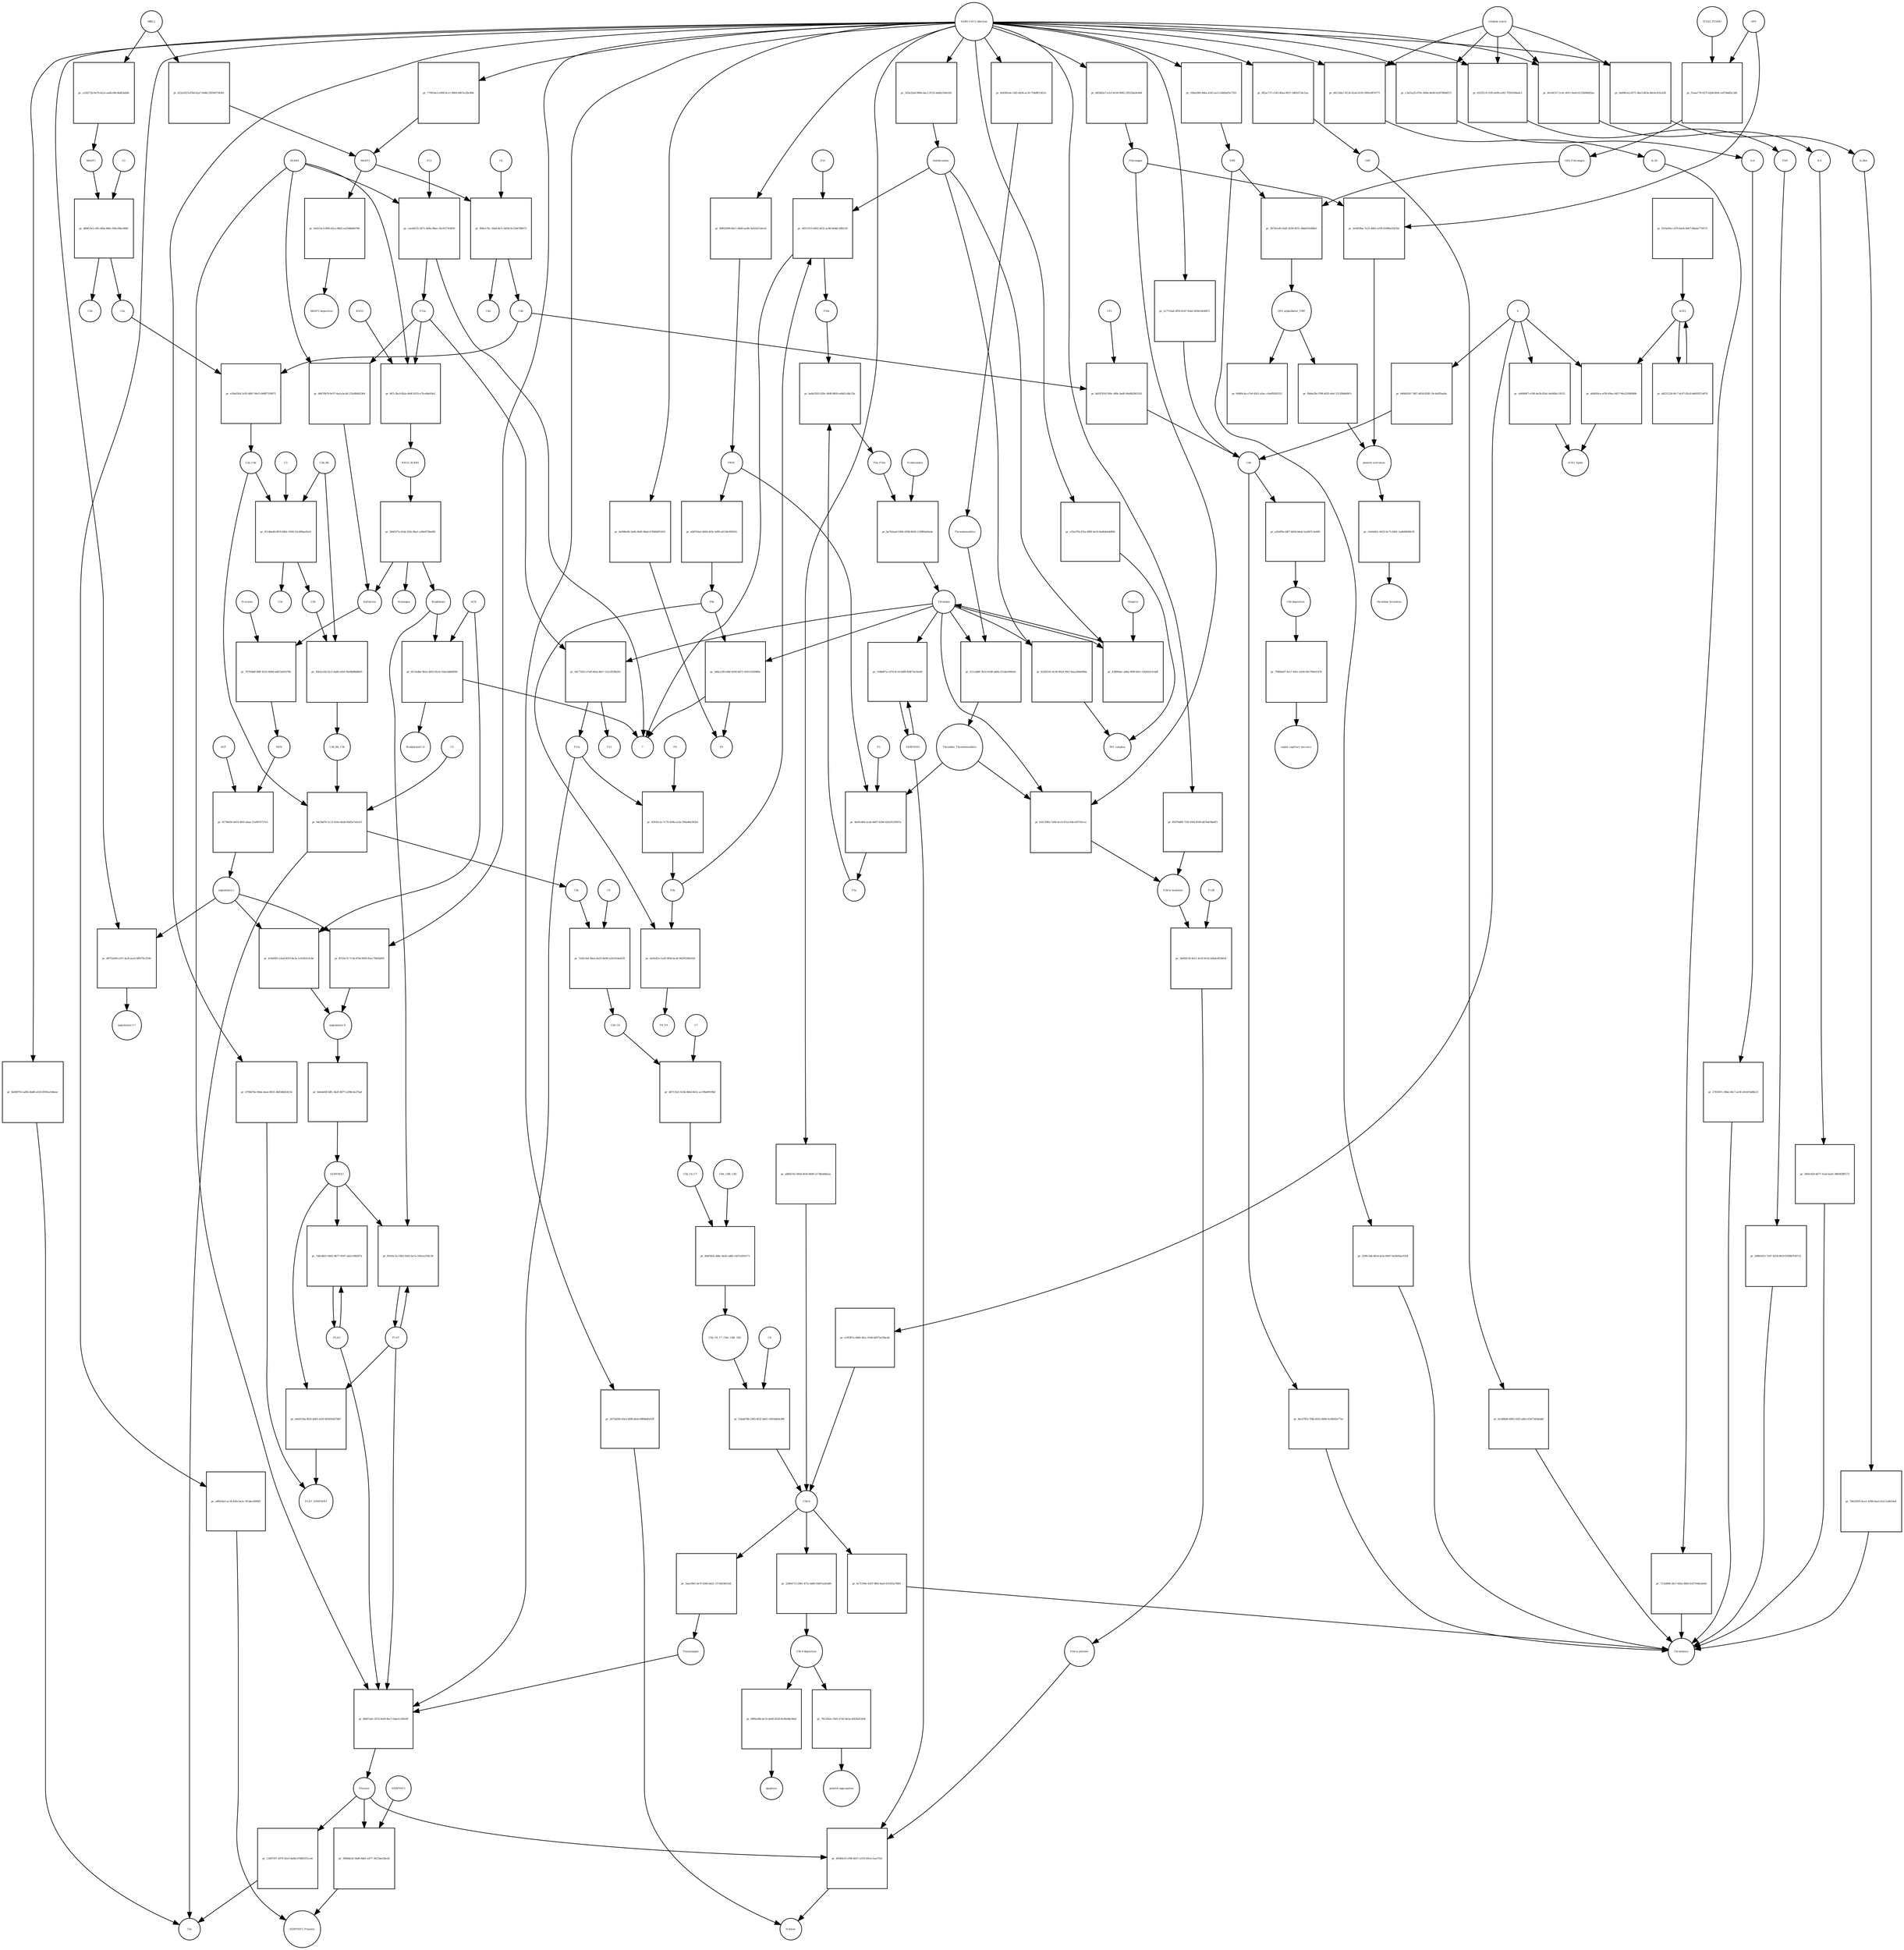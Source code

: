 strict digraph  {
C4b [annotation="", bipartite=0, cls=macromolecule, fontsize=4, label=C4b, shape=circle];
"pr_e59a0304-3c95-48b7-90c5-048ff71f9075" [annotation="", bipartite=1, cls=process, fontsize=4, label="pr_e59a0304-3c95-48b7-90c5-048ff71f9075", shape=square];
C2a [annotation="", bipartite=0, cls=macromolecule, fontsize=4, label=C2a, shape=circle];
C2a_C4b [annotation="", bipartite=0, cls=complex, fontsize=4, label=C2a_C4b, shape=circle];
C3b [annotation="", bipartite=0, cls=macromolecule, fontsize=4, label=C3b, shape=circle];
"pr_43b3ce58-f2c2-4a88-a459-3be8b88d8b05" [annotation="", bipartite=1, cls=process, fontsize=4, label="pr_43b3ce58-f2c2-4a88-a459-3be8b88d8b05", shape=square];
C3b_Bb [annotation="urn_miriam_pubmed_12440962|urn_miriam_brenda_3.4.21.47", bipartite=0, cls=complex, fontsize=4, label=C3b_Bb, shape=circle];
C3b_Bb_C3b [annotation="urn_miriam_pubmed_12440962|urn_miriam_brenda_34.4.21.47", bipartite=0, cls=complex, fontsize=4, label=C3b_Bb_C3b, shape=circle];
"pr_bd187618-500c-489c-ba8f-06a8b29021b3" [annotation="", bipartite=1, cls=process, fontsize=4, label="pr_bd187618-500c-489c-ba8f-06a8b29021b3", shape=square];
C4d [annotation="", bipartite=0, cls=macromolecule, fontsize=4, label=C4d, shape=circle];
CFI [annotation="urn_miriam_hgnc_HGNC%3A2771", bipartite=0, cls=macromolecule, fontsize=4, label=CFI, shape=circle];
"pr_a2faff8e-d4f7-465d-b6ab-5a3497c3e699" [annotation="", bipartite=1, cls=process, fontsize=4, label="pr_a2faff8e-d4f7-465d-b6ab-5a3497c3e699", shape=square];
"C4d deposition" [annotation="", bipartite=0, cls=phenotype, fontsize=4, label="C4d deposition", shape=circle];
"pr_796b0e87-4ce7-441c-b180-0b1796e0147b" [annotation="", bipartite=1, cls=process, fontsize=4, label="pr_796b0e87-4ce7-441c-b180-0b1796e0147b", shape=square];
"septal capillary necrosis" [annotation="", bipartite=0, cls=phenotype, fontsize=4, label="septal capillary necrosis", shape=circle];
"C5b-9" [annotation="", bipartite=0, cls=complex, fontsize=4, label="C5b-9", shape=circle];
"pr_22864713-29b1-473c-bdf0-f4407a2d3df6" [annotation="", bipartite=1, cls=process, fontsize=4, label="pr_22864713-29b1-473c-bdf0-f4407a2d3df6", shape=square];
"C5b-9 deposition" [annotation="", bipartite=0, cls=phenotype, fontsize=4, label="C5b-9 deposition", shape=circle];
"SARS-CoV-2 infection" [annotation=urn_miriam_taxonomy_2697049, bipartite=0, cls=phenotype, fontsize=4, label="SARS-CoV-2 infection", shape=circle];
"pr_85070d89-733f-45f4-8509-db7bdc9beff3" [annotation="", bipartite=1, cls=process, fontsize=4, label="pr_85070d89-733f-45f4-8509-db7bdc9beff3", shape=square];
"Fibrin monomer" [annotation="", bipartite=0, cls=macromolecule, fontsize=4, label="Fibrin monomer", shape=circle];
"pr_de098e9b-3e66-46d5-86a6-67840bf91853" [annotation="", bipartite=1, cls=process, fontsize=4, label="pr_de098e9b-3e66-46d5-86a6-67840bf91853", shape=square];
F8 [annotation="urn_miriam_hgnc_HGNC%3A3546", bipartite=0, cls=macromolecule, fontsize=4, label=F8, shape=circle];
"pr_183e25a0-9666-4ac2-9155-be8b21b4c041" [annotation="", bipartite=1, cls=process, fontsize=4, label="pr_183e25a0-9666-4ac2-9155-be8b21b4c041", shape=square];
Antithrombin [annotation="urn_miriam_hgnc_HGNC%3A775", bipartite=0, cls=macromolecule, fontsize=4, label=Antithrombin, shape=circle];
S [annotation="urn_miriam_uniprot_P0DTC2|urn_miriam_uniprot_P59594", bipartite=0, cls=macromolecule, fontsize=4, label=S, shape=circle];
"pr_a0d084f7-e180-4e5b-82dc-0a0484c19155" [annotation="", bipartite=1, cls="omitted process", fontsize=4, label="pr_a0d084f7-e180-4e5b-82dc-0a0484c19155", shape=square];
ACE2_Spike [annotation="", bipartite=0, cls=complex, fontsize=4, label=ACE2_Spike, shape=circle];
Bradykinin [annotation="urn_miriam_obo.chebi_CHEBI%3A3165", bipartite=0, cls=macromolecule, fontsize=4, label=Bradykinin, shape=circle];
"pr_6f13edbe-9b1a-4853-81cb-55dcebb06850" [annotation="", bipartite=1, cls=process, fontsize=4, label="pr_6f13edbe-9b1a-4853-81cb-55dcebb06850", shape=square];
"Bradykinin(1-5)" [annotation="", bipartite=0, cls=macromolecule, fontsize=4, label="Bradykinin(1-5)", shape=circle];
"?" [annotation="", bipartite=0, cls=macromolecule, fontsize=4, label="?", shape=circle];
ACE [annotation="urn_miriam_hgnc_HGNC%3A2707", bipartite=0, cls=macromolecule, fontsize=4, label=ACE, shape=circle];
ACE2 [annotation="urn_miriam_hgnc_HGNC%3A13557", bipartite=0, cls=macromolecule, fontsize=4, label=ACE2, shape=circle];
"pr_dd23122d-6fc7-4c07-85c6-b4605f57e87d" [annotation="", bipartite=1, cls=process, fontsize=4, label="pr_dd23122d-6fc7-4c07-85c6-b4605f57e87d", shape=square];
"pr_ab9d26ce-ef30-49aa-9457-96a21f66080b" [annotation="", bipartite=1, cls=process, fontsize=4, label="pr_ab9d26ce-ef30-49aa-9457-96a21f66080b", shape=square];
"pr_f510a93a-c470-4e04-b067-68ada773f571" [annotation="", bipartite=1, cls=process, fontsize=4, label="pr_f510a93a-c470-4e04-b067-68ada773f571", shape=square];
"angiotensin I" [annotation="urn_miriam_obo.chebi_CHEBI%3A2718", bipartite=0, cls="simple chemical", fontsize=4, label="angiotensin I", shape=circle];
"pr_d9755e09-e107-4a3f-aee5-bff979c255fc" [annotation="", bipartite=1, cls=process, fontsize=4, label="pr_d9755e09-e107-4a3f-aee5-bff979c255fc", shape=square];
"angiotensin I-7" [annotation="urn_miriam_obo.chebi_CHEBI%3A55438", bipartite=0, cls="simple chemical", fontsize=4, label="angiotensin I-7", shape=circle];
"pr_64666281-7d07-4458-8285-19c4af95ae8a" [annotation="", bipartite=1, cls=process, fontsize=4, label="pr_64666281-7d07-4458-8285-19c4af95ae8a", shape=square];
"pr_e1ff387a-9485-4fac-9166-bf973a53bcb0" [annotation="", bipartite=1, cls=process, fontsize=4, label="pr_e1ff387a-9485-4fac-9166-bf973a53bcb0", shape=square];
"pr_08f0a36b-4c31-4e00-8320-8c0fe9dc96af" [annotation="", bipartite=1, cls=process, fontsize=4, label="pr_08f0a36b-4c31-4e00-8320-8c0fe9dc96af", shape=square];
apoptosis [annotation="urn_miriam_obo.go_GO%3A0006915", bipartite=0, cls=phenotype, fontsize=4, label=apoptosis, shape=circle];
"pr_78153b2c-f265-4745-8a5e-d5f2faf14f4f" [annotation="", bipartite=1, cls=process, fontsize=4, label="pr_78153b2c-f265-4745-8a5e-d5f2faf14f4f", shape=square];
"platelet aggregation" [annotation="urn_miriam_obo.go_GO%3A0030168", bipartite=0, cls=phenotype, fontsize=4, label="platelet aggregation", shape=circle];
"pr_9f2ac737-c545-40aa-8027-3d816724c1aa" [annotation="", bipartite=1, cls=process, fontsize=4, label="pr_9f2ac737-c545-40aa-8027-3d816724c1aa", shape=square];
CRP [annotation="urn_miriam_hgnc_HGNC%3A2367", bipartite=0, cls=macromolecule, fontsize=4, label=CRP, shape=circle];
"pr_770914e3-e998-4ce1-9669-d867acfbc89d" [annotation="", bipartite=1, cls=process, fontsize=4, label="pr_770914e3-e998-4ce1-9669-d867acfbc89d", shape=square];
MASP2 [annotation=urn_miriam_hgnc_6902, bipartite=0, cls=macromolecule, fontsize=4, label=MASP2, shape=circle];
"pr_10fa0380-446a-4343-ae15-0dd5ef5e7355" [annotation="", bipartite=1, cls=process, fontsize=4, label="pr_10fa0380-446a-4343-ae15-0dd5ef5e7355", shape=square];
VWF [annotation="urn_miriam_hgnc_HGNC%3A12726", bipartite=0, cls=macromolecule, fontsize=4, label=VWF, shape=circle];
"pr_fe2488d0-8901-45f3-a6b3-6347345debbf" [annotation="", bipartite=1, cls=process, fontsize=4, label="pr_fe2488d0-8901-45f3-a6b3-6347345debbf", shape=square];
Thrombosis [annotation="urn_miriam_mesh_D013923|urn_miriam_mesh_D055806", bipartite=0, cls=phenotype, fontsize=4, label=Thrombosis, shape=circle];
"pr_f309c1bb-661d-4cfa-8947-9a3b95ac0324" [annotation="", bipartite=1, cls=process, fontsize=4, label="pr_f309c1bb-661d-4cfa-8947-9a3b95ac0324", shape=square];
"pr_89852949-60a7-44d9-ae48-3a024215dce0" [annotation="", bipartite=1, cls=process, fontsize=4, label="pr_89852949-60a7-44d9-ae48-3a024215dce0", shape=square];
PROC [annotation="urn_miriam_hgnc_HGNC%3A9451", bipartite=0, cls=macromolecule, fontsize=4, label=PROC, shape=circle];
"pr_2c77c6a6-3f59-41d7-93a6-2050c663687c" [annotation="", bipartite=1, cls=process, fontsize=4, label="pr_2c77c6a6-3f59-41d7-93a6-2050c663687c", shape=square];
Plasmin [annotation="urn_miriam_hgnc_HGNC%3A9051", bipartite=0, cls=macromolecule, fontsize=4, label=Plasmin, shape=circle];
"pr_3606da2d-3bd9-4dd1-a477-3021bee2bcd2" [annotation="", bipartite=1, cls=process, fontsize=4, label="pr_3606da2d-3bd9-4dd1-a477-3021bee2bcd2", shape=square];
SERPINF2 [annotation="urn_miriam_hgnc_HGNC%3A9075", bipartite=0, cls=macromolecule, fontsize=4, label=SERPINF2, shape=circle];
SERPINF2_Plasmin [annotation="", bipartite=0, cls=complex, fontsize=4, label=SERPINF2_Plasmin, shape=circle];
"pr_e8f424a5-ac18-42fe-ba2c-5f1decd506f5" [annotation="", bipartite=1, cls=process, fontsize=4, label="pr_e8f424a5-ac18-42fe-ba2c-5f1decd506f5", shape=square];
"pr_404381ed-c565-4b36-ac30-754d9f13651c" [annotation="", bipartite=1, cls=process, fontsize=4, label="pr_404381ed-c565-4b36-ac30-754d9f13651c", shape=square];
Thrombomodulin [annotation="urn_miriam_hgnc_HGNC%3A11784", bipartite=0, cls=macromolecule, fontsize=4, label=Thrombomodulin, shape=circle];
KLKB1 [annotation=urn_miriam_hgnc_6371, bipartite=0, cls=macromolecule, fontsize=4, label=KLKB1, shape=circle];
"pr_d6476b79-9c07-4acb-bc0d-333e8b9d5364" [annotation="", bipartite=1, cls=process, fontsize=4, label="pr_d6476b79-9c07-4acb-bc0d-333e8b9d5364", shape=square];
Kallikrein [annotation=urn_miriam_hgnc_6371, bipartite=0, cls=macromolecule, fontsize=4, label=Kallikrein, shape=circle];
F12a [annotation="urn_miriam_hgnc_HGNC%3A3530", bipartite=0, cls=macromolecule, fontsize=4, label=F12a, shape=circle];
"pr_c55a37fa-f35a-48f9-9e16-8a06deb4df06" [annotation="", bipartite=1, cls=process, fontsize=4, label="pr_c55a37fa-f35a-48f9-9e16-8a06deb4df06", shape=square];
"TAT complex" [annotation=urn_miriam_pubmed_22930518, bipartite=0, cls=complex, fontsize=4, label="TAT complex", shape=circle];
"pr_4794b7be-06da-4eae-8631-4b83d6d24154" [annotation="", bipartite=1, cls=process, fontsize=4, label="pr_4794b7be-06da-4eae-8631-4b83d6d24154", shape=square];
PLAT_SERPINE1 [annotation=urn_miriam_pubmed_22449964, bipartite=0, cls=complex, fontsize=4, label=PLAT_SERPINE1, shape=circle];
KNG1_KLKB1 [annotation=urn_miriam_pubmed_17598838, bipartite=0, cls=complex, fontsize=4, label=KNG1_KLKB1, shape=circle];
"pr_58401f7a-61de-42fa-8ba1-a39e8738a082" [annotation="", bipartite=1, cls=process, fontsize=4, label="pr_58401f7a-61de-42fa-8ba1-a39e8738a082", shape=square];
Kininogen [annotation="urn_miriam_hgnc_HGNC%3A6383", bipartite=0, cls=macromolecule, fontsize=4, label=Kininogen, shape=circle];
"pr_a8f6b762-095d-4f3d-9d09-217dfed48a5a" [annotation="", bipartite=1, cls=process, fontsize=4, label="pr_a8f6b762-095d-4f3d-9d09-217dfed48a5a", shape=square];
"pr_8e669763-ad56-4bd8-a018-693fea1b8eee" [annotation="", bipartite=1, cls=process, fontsize=4, label="pr_8e669763-ad56-4bd8-a018-693fea1b8eee", shape=square];
C5a [annotation="", bipartite=0, cls=macromolecule, fontsize=4, label=C5a, shape=circle];
PLAT [annotation="urn_miriam_hgnc_HGNC%3A9051", bipartite=0, cls=macromolecule, fontsize=4, label=PLAT, shape=circle];
"pr_f9145c1b-10b2-4502-ba7a-593cecf59c38" [annotation="", bipartite=1, cls=process, fontsize=4, label="pr_f9145c1b-10b2-4502-ba7a-593cecf59c38", shape=square];
SERPINE1 [annotation="urn_miriam_hgnc_HGNC%3A8593", bipartite=0, cls=macromolecule, fontsize=4, label=SERPINE1, shape=circle];
AGT [annotation="urn_miriam_hgnc_HGNC%3A333", bipartite=0, cls=macromolecule, fontsize=4, label=AGT, shape=circle];
"pr_0179fd56-d419-4f65-abaa-15e9970727e1" [annotation="", bipartite=1, cls=process, fontsize=4, label="pr_0179fd56-d419-4f65-abaa-15e9970727e1", shape=square];
REN [annotation="urn_miriam_hgnc_HGNC%3A9958", bipartite=0, cls=macromolecule, fontsize=4, label=REN, shape=circle];
C2 [annotation="urn_miriam_hgnc_HGNC%3A1248", bipartite=0, cls=macromolecule, fontsize=4, label=C2, shape=circle];
"pr_d8bf53e3-cffe-4fba-848c-f00a30bc0606" [annotation="", bipartite=1, cls=process, fontsize=4, label="pr_d8bf53e3-cffe-4fba-848c-f00a30bc0606", shape=square];
C2b [annotation="", bipartite=0, cls=macromolecule, fontsize=4, label=C2b, shape=circle];
MASP1 [annotation="urn_miriam_hgnc_HGNC%3A6901", bipartite=0, cls=macromolecule, fontsize=4, label=MASP1, shape=circle];
MBL2 [annotation=urn_miriam_hgnc_6902, bipartite=0, cls=macromolecule, fontsize=4, label=MBL2, shape=circle];
"pr_622e3023-d7b8-42a7-b046-2f0500738361" [annotation="", bipartite=1, cls=process, fontsize=4, label="pr_622e3023-d7b8-42a7-b046-2f0500738361", shape=square];
"pr_ccfd372b-0a79-4a1e-aa6b-68e36d63a8d6" [annotation="", bipartite=1, cls=process, fontsize=4, label="pr_ccfd372b-0a79-4a1e-aa6b-68e36d63a8d6", shape=square];
F10 [annotation="urn_miriam_hgnc_HGNC%3A3528", bipartite=0, cls=macromolecule, fontsize=4, label=F10, shape=circle];
"pr_49311f15-6662-4f22-ac96-b048c5dfb150" [annotation="", bipartite=1, cls=process, fontsize=4, label="pr_49311f15-6662-4f22-ac96-b048c5dfb150", shape=square];
F10a [annotation="urn_miriam_hgnc_HGNC%3A3528", bipartite=0, cls=macromolecule, fontsize=4, label=F10a, shape=circle];
F9a [annotation="", bipartite=0, cls=macromolecule, fontsize=4, label=F9a, shape=circle];
C3 [annotation="urn_miriam_hgnc_HGNC%3A1318", bipartite=0, cls=macromolecule, fontsize=4, label=C3, shape=circle];
"pr_6514bed9-8f19-44b1-9300-53c089ae45c6" [annotation="", bipartite=1, cls=process, fontsize=4, label="pr_6514bed9-8f19-44b1-9300-53c089ae45c6", shape=square];
C3a [annotation="", bipartite=0, cls=macromolecule, fontsize=4, label=C3a, shape=circle];
Prorenin [annotation="", bipartite=0, cls=macromolecule, fontsize=4, label=Prorenin, shape=circle];
"pr_70793b8f-86ff-4533-9064-ad615e81679b" [annotation="", bipartite=1, cls=process, fontsize=4, label="pr_70793b8f-86ff-4533-9064-ad615e81679b", shape=square];
F8a [annotation="urn_miriam_hgnc_HGNC%3A3546", bipartite=0, cls=macromolecule, fontsize=4, label=F8a, shape=circle];
"pr_3d6a12f6-e0bf-4206-8d71-45015185986e" [annotation="", bipartite=1, cls=process, fontsize=4, label="pr_3d6a12f6-e0bf-4206-8d71-45015185986e", shape=square];
Thrombin [annotation="urn_miriam_hgnc_HGNC%3A3535", bipartite=0, cls=macromolecule, fontsize=4, label=Thrombin, shape=circle];
"pr_438064ac-a8ba-4f98-b9cc-43d263c014df" [annotation="", bipartite=1, cls=process, fontsize=4, label="pr_438064ac-a8ba-4f98-b9cc-43d263c014df", shape=square];
Heparin [annotation="urn_miriam_pubmed_708377|urn_miriam_obo.chebi_CHEBI%3A28304", bipartite=0, cls="simple chemical", fontsize=4, label=Heparin, shape=circle];
"pr_3c6ef6f2-a3ad-4010-8e3a-1cb1822cfcbe" [annotation="", bipartite=1, cls=process, fontsize=4, label="pr_3c6ef6f2-a3ad-4010-8e3a-1cb1822cfcbe", shape=square];
"angiotensin II" [annotation="urn_miriam_obo.chebi_CHEBI%3A2718", bipartite=0, cls="simple chemical", fontsize=4, label="angiotensin II", shape=circle];
IL2RA [annotation="urn_miriam_hgnc_HGNC%3A6008", bipartite=0, cls=macromolecule, fontsize=4, label=IL2RA, shape=circle];
"pr_78633935-bce1-4390-baa2-fa2c1a0b19e4" [annotation="", bipartite=1, cls=process, fontsize=4, label="pr_78633935-bce1-4390-baa2-fa2c1a0b19e4", shape=square];
PLAU [annotation="", bipartite=0, cls=macromolecule, fontsize=4, label=PLAU, shape=circle];
"pr_7d4cdb51-9402-4677-9547-ab21cf863f7a" [annotation="", bipartite=1, cls=process, fontsize=4, label="pr_7d4cdb51-9402-4677-9547-ab21cf863f7a", shape=square];
F12 [annotation="urn_miriam_hgnc_HGNC%3A3530", bipartite=0, cls=macromolecule, fontsize=4, label=F12, shape=circle];
"pr_cae4d235-2871-409a-9bee-18c815743859" [annotation="", bipartite=1, cls=process, fontsize=4, label="pr_cae4d235-2871-409a-9bee-18c815743859", shape=square];
"pr_44171923-e7a8-442a-8fe7-121e3f59b201" [annotation="", bipartite=1, cls=process, fontsize=4, label="pr_44171923-e7a8-442a-8fe7-121e3f59b201", shape=square];
F11 [annotation="urn_miriam_hgnc_HGNC%3A3529", bipartite=0, cls=macromolecule, fontsize=4, label=F11, shape=circle];
F11a [annotation="urn_miriam_hgnc_HGNC%3A3529", bipartite=0, cls=macromolecule, fontsize=4, label=F11a, shape=circle];
C4 [annotation="", bipartite=0, cls=macromolecule, fontsize=4, label=C4, shape=circle];
"pr_908ce76c-1bdd-4b7c-b628-9c5246788073" [annotation="", bipartite=1, cls=process, fontsize=4, label="pr_908ce76c-1bdd-4b7c-b628-9c5246788073", shape=square];
C4a [annotation="", bipartite=0, cls=macromolecule, fontsize=4, label=C4a, shape=circle];
"pr_a6e9156a-f835-4d93-a93f-065693d57db7" [annotation="", bipartite=1, cls=process, fontsize=4, label="pr_a6e9156a-f835-4d93-a93f-065693d57db7", shape=square];
"pr_afefed1e-1ad5-4f0d-bcd4-942952bfe92d" [annotation="", bipartite=1, cls=process, fontsize=4, label="pr_afefed1e-1ad5-4f0d-bcd4-942952bfe92d", shape=square];
F8_F9 [annotation=urn_miriam_pubmed_22471307, bipartite=0, cls=complex, fontsize=4, label=F8_F9, shape=circle];
"pr_be8a3205-029c-4fd8-8600-ed4d1c84c53a" [annotation="", bipartite=1, cls=process, fontsize=4, label="pr_be8a3205-029c-4fd8-8600-ed4d1c84c53a", shape=square];
F5a [annotation="urn_miriam_hgnc_HGNC%3A3542", bipartite=0, cls=macromolecule, fontsize=4, label=F5a, shape=circle];
F5a_F10a [annotation=urn_miriam_pubmed_2303476, bipartite=0, cls=complex, fontsize=4, label=F5a_F10a, shape=circle];
F5 [annotation="urn_miriam_hgnc_HGNC%3A3541", bipartite=0, cls=macromolecule, fontsize=4, label=F5, shape=circle];
"pr_4e65cd64-acab-4407-829d-42b29129507a" [annotation="", bipartite=1, cls=process, fontsize=4, label="pr_4e65cd64-acab-4407-829d-42b29129507a", shape=square];
Thrombin_Thrombomodulin [annotation="urn_miriam_pubmed_6282863|urn_miriam_taxonomy_9986", bipartite=0, cls=complex, fontsize=4, label=Thrombin_Thrombomodulin, shape=circle];
SERPINH1 [annotation="urn_miriam_hgnc_HGNC%3A1546", bipartite=0, cls=macromolecule, fontsize=4, label=SERPINH1, shape=circle];
"pr_104b0f7a-cd79-4c16-b0f8-ffd873e1be49" [annotation="", bipartite=1, cls=process, fontsize=4, label="pr_104b0f7a-cd79-4c16-b0f8-ffd873e1be49", shape=square];
IL1B [annotation=urn_miriam_hgnc_5992, bipartite=0, cls=macromolecule, fontsize=4, label=IL1B, shape=circle];
"pr_7132df80-2fe7-482a-8b63-b35794dcbe0d" [annotation="", bipartite=1, cls=process, fontsize=4, label="pr_7132df80-2fe7-482a-8b63-b35794dcbe0d", shape=square];
IL6 [annotation=urn_miriam_hgnc_6018, bipartite=0, cls=macromolecule, fontsize=4, label=IL6, shape=circle];
"pr_2781067c-f6be-40c7-ac6f-e9cbf1bd8e23" [annotation="", bipartite=1, cls=process, fontsize=4, label="pr_2781067c-f6be-40c7-ac6f-e9cbf1bd8e23", shape=square];
TNF [annotation=urn_miriam_hgnc_11892, bipartite=0, cls=macromolecule, fontsize=4, label=TNF, shape=circle];
"pr_50861623-7247-4254-8619-6189b7f30721" [annotation="", bipartite=1, cls=process, fontsize=4, label="pr_50861623-7247-4254-8619-6189b7f30721", shape=square];
IL8 [annotation="urn_miriam_hgnc_HGNC%3A6025", bipartite=0, cls=macromolecule, fontsize=4, label=IL8, shape=circle];
"pr_36f0c620-d677-41a0-ba41-988383fff173" [annotation="", bipartite=1, cls=process, fontsize=4, label="pr_36f0c620-d677-41a0-ba41-988383fff173", shape=square];
Fibrinogen [annotation=urn_miriam_pubmed_19296670, bipartite=0, cls=complex, fontsize=4, label=Fibrinogen, shape=circle];
"pr_b3513902-7e66-4cc6-87a3-04ce05702cca" [annotation="", bipartite=1, cls=process, fontsize=4, label="pr_b3513902-7e66-4cc6-87a3-04ce05702cca", shape=square];
C5 [annotation="urn_miriam_hgnc_HGNC%3A1331", bipartite=0, cls=macromolecule, fontsize=4, label=C5, shape=circle];
"pr_9dcfbd76-5c13-416e-bb2b-8585a7efa41f" [annotation="", bipartite=1, cls=process, fontsize=4, label="pr_9dcfbd76-5c13-416e-bb2b-8585a7efa41f", shape=square];
C5b [annotation="", bipartite=0, cls=macromolecule, fontsize=4, label=C5b, shape=circle];
"pr_7e92c9ef-4bea-4a10-8a90-a24181da425f" [annotation="", bipartite=1, cls=process, fontsize=4, label="pr_7e92c9ef-4bea-4a10-8a90-a24181da425f", shape=square];
C6 [annotation="urn_miriam_hgnc_HGNC%3A1339", bipartite=0, cls=macromolecule, fontsize=4, label=C6, shape=circle];
C5b_C6 [annotation="", bipartite=0, cls=complex, fontsize=4, label=C5b_C6, shape=circle];
"pr_dd711b21-fe3b-46b4-8e5c-ac19bd0919b4" [annotation="", bipartite=1, cls=process, fontsize=4, label="pr_dd711b21-fe3b-46b4-8e5c-ac19bd0919b4", shape=square];
C7 [annotation="urn_miriam_hgnc_HGNC%3A1346", bipartite=0, cls=macromolecule, fontsize=4, label=C7, shape=circle];
C5b_C6_C7 [annotation=urn_miriam_pubmed_28630159, bipartite=0, cls=complex, fontsize=4, label=C5b_C6_C7, shape=circle];
"pr_8ebf3fd2-dd4c-4e45-a86f-c407a5f45171" [annotation="", bipartite=1, cls=process, fontsize=4, label="pr_8ebf3fd2-dd4c-4e45-a86f-c407a5f45171", shape=square];
C8A_C8B_C8G [annotation="", bipartite=0, cls=complex, fontsize=4, label=C8A_C8B_C8G, shape=circle];
C5b_C6_C7_C8A_C8B_C8G [annotation=urn_miriam_pubmed_28630159, bipartite=0, cls=complex, fontsize=4, label=C5b_C6_C7_C8A_C8B_C8G, shape=circle];
"pr_53abd78b-3385-4f32-b643-16054de9c8f6" [annotation="", bipartite=1, cls=process, fontsize=4, label="pr_53abd78b-3385-4f32-b643-16054de9c8f6", shape=square];
C9 [annotation="urn_miriam_hgnc_HGNC%3A1358", bipartite=0, cls=macromolecule, fontsize=4, label=C9, shape=circle];
"pr_ff316c1f-7c2d-47b0-85f0-83ec79d24d59" [annotation="", bipartite=1, cls=process, fontsize=4, label="pr_ff316c1f-7c2d-47b0-85f0-83ec79d24d59", shape=square];
"cytokine storm" [annotation=urn_miriam_pubmed_2504360, bipartite=0, cls=phenotype, fontsize=4, label="cytokine storm", shape=circle];
"pr_d4133da7-8124-41a6-b105-5995c8f14771" [annotation="", bipartite=1, cls=process, fontsize=4, label="pr_d4133da7-8124-41a6-b105-5995c8f14771", shape=square];
"pr_2675d200-93a3-4f89-bfa6-0989bdfaf1ff" [annotation="", bipartite=1, cls=process, fontsize=4, label="pr_2675d200-93a3-4f89-bfa6-0989bdfaf1ff", shape=square];
"D-dimer" [annotation=urn_miriam_pubmed_19008457, bipartite=0, cls=macromolecule, fontsize=4, label="D-dimer", shape=circle];
"pr_b82882a7-e3cf-4c04-9082-29552ba9c848" [annotation="", bipartite=1, cls=process, fontsize=4, label="pr_b82882a7-e3cf-4c04-9082-29552ba9c848", shape=square];
"pr_c3a51a25-676c-408a-8e08-fa597808d571" [annotation="", bipartite=1, cls=process, fontsize=4, label="pr_c3a51a25-676c-408a-8e08-fa597808d571", shape=square];
"pr_8e1847e7-2c4c-4911-9ae0-6133b04d92ea" [annotation="", bipartite=1, cls=process, fontsize=4, label="pr_8e1847e7-2c4c-4911-9ae0-6133b04d92ea", shape=square];
"pr_0a896cb2-d571-4be3-863a-b0c6c435cd36" [annotation="", bipartite=1, cls=process, fontsize=4, label="pr_0a896cb2-d571-4be3-863a-b0c6c435cd36", shape=square];
Plasminogen [annotation="urn_miriam_hgnc_HGNC%3A9071", bipartite=0, cls=macromolecule, fontsize=4, label=Plasminogen, shape=circle];
"pr_0b6f7a0c-5572-450f-8ee7-fabe2c18416f" [annotation="", bipartite=1, cls=process, fontsize=4, label="pr_0b6f7a0c-5572-450f-8ee7-fabe2c18416f", shape=square];
"pr_8256f341-dc58-4924-99cf-9aaa360e90be" [annotation="", bipartite=1, cls=process, fontsize=4, label="pr_8256f341-dc58-4924-99cf-9aaa360e90be", shape=square];
Prothrombin [annotation="urn_miriam_hgnc_HGNC%3A3535", bipartite=0, cls=macromolecule, fontsize=4, label=Prothrombin, shape=circle];
"pr_ba7b3aad-9384-4398-863b-1199f0eb9a4a" [annotation="", bipartite=1, cls=process, fontsize=4, label="pr_ba7b3aad-9384-4398-863b-1199f0eb9a4a", shape=square];
"pr_ab8703a0-46b9-403c-b0f0-a4139c999165" [annotation="", bipartite=1, cls=process, fontsize=4, label="pr_ab8703a0-46b9-403c-b0f0-a4139c999165", shape=square];
"pr_6dede82f-bffc-4b2f-8677-e298c4a27baf" [annotation="", bipartite=1, cls=process, fontsize=4, label="pr_6dede82f-bffc-4b2f-8677-e298c4a27baf", shape=square];
"pr_511c4d8f-3b16-4108-a60b-2514ee99feb5" [annotation="", bipartite=1, cls=process, fontsize=4, label="pr_511c4d8f-3b16-4108-a60b-2514ee99feb5", shape=square];
F9 [annotation="urn_miriam_hgnc_HGNC%3A35531", bipartite=0, cls=macromolecule, fontsize=4, label=F9, shape=circle];
"pr_05933c2e-7c70-459b-a13a-594a46e392b1" [annotation="", bipartite=1, cls=process, fontsize=4, label="pr_05933c2e-7c70-459b-a13a-594a46e392b1", shape=square];
"pr_667c3bc9-fb2e-46df-b355-e7fce8de93e2" [annotation="", bipartite=1, cls=process, fontsize=4, label="pr_667c3bc9-fb2e-46df-b355-e7fce8de93e2", shape=square];
KNG1 [annotation="urn_miriam_hgnc.symbol_6383", bipartite=0, cls=macromolecule, fontsize=4, label=KNG1, shape=circle];
"pr_0a9214c5-fbfb-42ca-9b65-ea294b660788" [annotation="", bipartite=1, cls=process, fontsize=4, label="pr_0a9214c5-fbfb-42ca-9b65-ea294b660788", shape=square];
"MASP2 deposition" [annotation="", bipartite=0, cls=phenotype, fontsize=4, label="MASP2 deposition", shape=circle];
"pr_8ec07f03-7f4b-4925-9d96-0cf4b92e77ec" [annotation="", bipartite=1, cls=process, fontsize=4, label="pr_8ec07f03-7f4b-4925-9d96-0cf4b92e77ec", shape=square];
"pr_3aacf661-6e7f-4366-bb21-157d424815d1" [annotation="", bipartite=1, cls=process, fontsize=4, label="pr_3aacf661-6e7f-4366-bb21-157d424815d1", shape=square];
"pr_fa71199e-4307-4ffd-9aa0-61f362a786f1" [annotation="", bipartite=1, cls=process, fontsize=4, label="pr_fa71199e-4307-4ffd-9aa0-61f362a786f1", shape=square];
"pr_124975f7-2076-42e3-ba8d-b7b8f2551ca6" [annotation="", bipartite=1, cls=process, fontsize=4, label="pr_124975f7-2076-42e3-ba8d-b7b8f2551ca6", shape=square];
"pr_81f2f1c6-51f0-4e99-a541-7f593509a4c1" [annotation="", bipartite=1, cls=process, fontsize=4, label="pr_81f2f1c6-51f0-4e99-a541-7f593509a4c1", shape=square];
"pr_3dd58130-de11-4cd3-8c42-b2bdcdf1bb54" [annotation="", bipartite=1, cls=process, fontsize=4, label="pr_3dd58130-de11-4cd3-8c42-b2bdcdf1bb54", shape=square];
"Fibrin polymer" [annotation="", bipartite=0, cls=macromolecule, fontsize=4, label="Fibrin polymer", shape=circle];
F13B [annotation="", bipartite=0, cls=macromolecule, fontsize=4, label=F13B, shape=circle];
"pr_4f440e53-cf9b-4637-a193-641ec1ae37eb" [annotation="", bipartite=1, cls=process, fontsize=4, label="pr_4f440e53-cf9b-4637-a193-641ec1ae37eb", shape=square];
GP6_alpha2beta1_VWF [annotation="", bipartite=0, cls=complex, fontsize=4, label=GP6_alpha2beta1_VWF, shape=circle];
"pr_664f6c4a-a7a9-4561-a5ec-c0a6f9245551" [annotation="", bipartite=1, cls="omitted process", fontsize=4, label="pr_664f6c4a-a7a9-4561-a5ec-c0a6f9245551", shape=square];
"pr_fb44e29c-f59f-402f-a0ef-15139b4b9b7c" [annotation="", bipartite=1, cls=process, fontsize=4, label="pr_fb44e29c-f59f-402f-a0ef-15139b4b9b7c", shape=square];
"platelet activation" [annotation="urn_miriam_obo.go_GO%3A0030168", bipartite=0, cls=phenotype, fontsize=4, label="platelet activation", shape=circle];
"pr_c0eb443c-4623-4c75-9491-1adb906f4b78" [annotation="", bipartite=1, cls=process, fontsize=4, label="pr_c0eb443c-4623-4c75-9491-1adb906f4b78", shape=square];
"thrombus formation" [annotation="", bipartite=0, cls=phenotype, fontsize=4, label="thrombus formation", shape=circle];
"pr_2e9459ba-7e25-4863-a199-8399be53f164" [annotation="", bipartite=1, cls=process, fontsize=4, label="pr_2e9459ba-7e25-4863-a199-8399be53f164", shape=square];
GP6 [annotation=urn_miriam_hgnc_14388, bipartite=0, cls=macromolecule, fontsize=4, label=GP6, shape=circle];
"pr_f1eae778-827f-42b8-8b9c-ed736dd5c2d6" [annotation="", bipartite=1, cls=process, fontsize=4, label="pr_f1eae778-827f-42b8-8b9c-ed736dd5c2d6", shape=square];
ITGA2_ITGAB1 [annotation="urn_miriam_intact_EBI-16428357", bipartite=0, cls=complex, fontsize=4, label=ITGA2_ITGAB1, shape=circle];
GP6_Fibrinogen [annotation="", bipartite=0, cls=complex, fontsize=4, label=GP6_Fibrinogen, shape=circle];
"pr_28745cd9-54d5-4594-807c-0bb8103d9b61" [annotation="", bipartite=1, cls=process, fontsize=4, label="pr_28745cd9-54d5-4594-807c-0bb8103d9b61", shape=square];
C4b -> "pr_e59a0304-3c95-48b7-90c5-048ff71f9075"  [annotation="", interaction_type=consumption];
C4b -> "pr_bd187618-500c-489c-ba8f-06a8b29021b3"  [annotation="", interaction_type=consumption];
"pr_e59a0304-3c95-48b7-90c5-048ff71f9075" -> C2a_C4b  [annotation="", interaction_type=production];
C2a -> "pr_e59a0304-3c95-48b7-90c5-048ff71f9075"  [annotation="", interaction_type=consumption];
C2a_C4b -> "pr_6514bed9-8f19-44b1-9300-53c089ae45c6"  [annotation=urn_miriam_pubmed_12440962, interaction_type=catalysis];
C2a_C4b -> "pr_9dcfbd76-5c13-416e-bb2b-8585a7efa41f"  [annotation=urn_miriam_pubmed_28630159, interaction_type=catalysis];
C3b -> "pr_43b3ce58-f2c2-4a88-a459-3be8b88d8b05"  [annotation="", interaction_type=consumption];
"pr_43b3ce58-f2c2-4a88-a459-3be8b88d8b05" -> C3b_Bb_C3b  [annotation="", interaction_type=production];
C3b_Bb -> "pr_43b3ce58-f2c2-4a88-a459-3be8b88d8b05"  [annotation="", interaction_type=consumption];
C3b_Bb -> "pr_6514bed9-8f19-44b1-9300-53c089ae45c6"  [annotation=urn_miriam_pubmed_12440962, interaction_type=catalysis];
C3b_Bb_C3b -> "pr_9dcfbd76-5c13-416e-bb2b-8585a7efa41f"  [annotation=urn_miriam_pubmed_28630159, interaction_type=catalysis];
"pr_bd187618-500c-489c-ba8f-06a8b29021b3" -> C4d  [annotation="", interaction_type=production];
C4d -> "pr_a2faff8e-d4f7-465d-b6ab-5a3497c3e699"  [annotation="", interaction_type=consumption];
C4d -> "pr_8ec07f03-7f4b-4925-9d96-0cf4b92e77ec"  [annotation="", interaction_type=consumption];
CFI -> "pr_bd187618-500c-489c-ba8f-06a8b29021b3"  [annotation=urn_miriam_pubmed_19362461, interaction_type=catalysis];
"pr_a2faff8e-d4f7-465d-b6ab-5a3497c3e699" -> "C4d deposition"  [annotation="", interaction_type=production];
"C4d deposition" -> "pr_796b0e87-4ce7-441c-b180-0b1796e0147b"  [annotation="", interaction_type=consumption];
"pr_796b0e87-4ce7-441c-b180-0b1796e0147b" -> "septal capillary necrosis"  [annotation="", interaction_type=production];
"C5b-9" -> "pr_22864713-29b1-473c-bdf0-f4407a2d3df6"  [annotation="", interaction_type=consumption];
"C5b-9" -> "pr_3aacf661-6e7f-4366-bb21-157d424815d1"  [annotation="", interaction_type=consumption];
"C5b-9" -> "pr_fa71199e-4307-4ffd-9aa0-61f362a786f1"  [annotation="", interaction_type=consumption];
"pr_22864713-29b1-473c-bdf0-f4407a2d3df6" -> "C5b-9 deposition"  [annotation="", interaction_type=production];
"C5b-9 deposition" -> "pr_08f0a36b-4c31-4e00-8320-8c0fe9dc96af"  [annotation="", interaction_type=consumption];
"C5b-9 deposition" -> "pr_78153b2c-f265-4745-8a5e-d5f2faf14f4f"  [annotation="", interaction_type=consumption];
"SARS-CoV-2 infection" -> "pr_85070d89-733f-45f4-8509-db7bdc9beff3"  [annotation="", interaction_type=consumption];
"SARS-CoV-2 infection" -> "pr_de098e9b-3e66-46d5-86a6-67840bf91853"  [annotation="", interaction_type=consumption];
"SARS-CoV-2 infection" -> "pr_183e25a0-9666-4ac2-9155-be8b21b4c041"  [annotation="", interaction_type=consumption];
"SARS-CoV-2 infection" -> "pr_d9755e09-e107-4a3f-aee5-bff979c255fc"  [annotation=urn_miriam_pubmed_23392115, interaction_type=inhibition];
"SARS-CoV-2 infection" -> "pr_9f2ac737-c545-40aa-8027-3d816724c1aa"  [annotation="", interaction_type=consumption];
"SARS-CoV-2 infection" -> "pr_770914e3-e998-4ce1-9669-d867acfbc89d"  [annotation="", interaction_type=consumption];
"SARS-CoV-2 infection" -> "pr_10fa0380-446a-4343-ae15-0dd5ef5e7355"  [annotation="", interaction_type=consumption];
"SARS-CoV-2 infection" -> "pr_89852949-60a7-44d9-ae48-3a024215dce0"  [annotation="", interaction_type=consumption];
"SARS-CoV-2 infection" -> "pr_2c77c6a6-3f59-41d7-93a6-2050c663687c"  [annotation="", interaction_type=consumption];
"SARS-CoV-2 infection" -> "pr_e8f424a5-ac18-42fe-ba2c-5f1decd506f5"  [annotation="", interaction_type=consumption];
"SARS-CoV-2 infection" -> "pr_404381ed-c565-4b36-ac30-754d9f13651c"  [annotation="", interaction_type=consumption];
"SARS-CoV-2 infection" -> "pr_c55a37fa-f35a-48f9-9e16-8a06deb4df06"  [annotation="", interaction_type=consumption];
"SARS-CoV-2 infection" -> "pr_4794b7be-06da-4eae-8631-4b83d6d24154"  [annotation="", interaction_type=consumption];
"SARS-CoV-2 infection" -> "pr_a8f6b762-095d-4f3d-9d09-217dfed48a5a"  [annotation="", interaction_type=consumption];
"SARS-CoV-2 infection" -> "pr_8e669763-ad56-4bd8-a018-693fea1b8eee"  [annotation="", interaction_type=consumption];
"SARS-CoV-2 infection" -> "pr_ff316c1f-7c2d-47b0-85f0-83ec79d24d59"  [annotation=urn_miriam_pubmed_32048163, interaction_type=catalysis];
"SARS-CoV-2 infection" -> "pr_d4133da7-8124-41a6-b105-5995c8f14771"  [annotation=urn_miriam_pubmed_32171193, interaction_type=stimulation];
"SARS-CoV-2 infection" -> "pr_2675d200-93a3-4f89-bfa6-0989bdfaf1ff"  [annotation="", interaction_type=consumption];
"SARS-CoV-2 infection" -> "pr_b82882a7-e3cf-4c04-9082-29552ba9c848"  [annotation="", interaction_type=consumption];
"SARS-CoV-2 infection" -> "pr_c3a51a25-676c-408a-8e08-fa597808d571"  [annotation=urn_miriam_pubmed_32286245, interaction_type=stimulation];
"SARS-CoV-2 infection" -> "pr_8e1847e7-2c4c-4911-9ae0-6133b04d92ea"  [annotation=urn_miriam_pubmed_32286245, interaction_type=stimulation];
"SARS-CoV-2 infection" -> "pr_0a896cb2-d571-4be3-863a-b0c6c435cd36"  [annotation=urn_miriam_pubmed_32286245, interaction_type=stimulation];
"SARS-CoV-2 infection" -> "pr_81f2f1c6-51f0-4e99-a541-7f593509a4c1"  [annotation=urn_miriam_pubmed_32504360, interaction_type=stimulation];
"pr_85070d89-733f-45f4-8509-db7bdc9beff3" -> "Fibrin monomer"  [annotation="", interaction_type=production];
"Fibrin monomer" -> "pr_3dd58130-de11-4cd3-8c42-b2bdcdf1bb54"  [annotation="", interaction_type=consumption];
"pr_de098e9b-3e66-46d5-86a6-67840bf91853" -> F8  [annotation="", interaction_type=production];
"pr_183e25a0-9666-4ac2-9155-be8b21b4c041" -> Antithrombin  [annotation="", interaction_type=production];
Antithrombin -> "pr_49311f15-6662-4f22-ac96-b048c5dfb150"  [annotation="urn_miriam_pubmed_11551226|urn_miriam_pubmed_15853774", interaction_type=inhibition];
Antithrombin -> "pr_438064ac-a8ba-4f98-b9cc-43d263c014df"  [annotation=urn_miriam_pubmed_15853774, interaction_type=inhibition];
Antithrombin -> "pr_8256f341-dc58-4924-99cf-9aaa360e90be"  [annotation="", interaction_type=consumption];
S -> "pr_a0d084f7-e180-4e5b-82dc-0a0484c19155"  [annotation="", interaction_type=consumption];
S -> "pr_ab9d26ce-ef30-49aa-9457-96a21f66080b"  [annotation="", interaction_type=consumption];
S -> "pr_64666281-7d07-4458-8285-19c4af95ae8a"  [annotation="", interaction_type=consumption];
S -> "pr_e1ff387a-9485-4fac-9166-bf973a53bcb0"  [annotation="", interaction_type=consumption];
"pr_a0d084f7-e180-4e5b-82dc-0a0484c19155" -> ACE2_Spike  [annotation="", interaction_type=production];
Bradykinin -> "pr_6f13edbe-9b1a-4853-81cb-55dcebb06850"  [annotation="", interaction_type=consumption];
Bradykinin -> "pr_f9145c1b-10b2-4502-ba7a-593cecf59c38"  [annotation="urn_miriam_pubmed_10373228|urn_miriam_pubmed_2769655", interaction_type=catalysis];
"pr_6f13edbe-9b1a-4853-81cb-55dcebb06850" -> "Bradykinin(1-5)"  [annotation="", interaction_type=production];
"pr_6f13edbe-9b1a-4853-81cb-55dcebb06850" -> "?"  [annotation="", interaction_type=production];
ACE -> "pr_6f13edbe-9b1a-4853-81cb-55dcebb06850"  [annotation=urn_miriam_pubmed_10969042, interaction_type=catalysis];
ACE -> "pr_3c6ef6f2-a3ad-4010-8e3a-1cb1822cfcbe"  [annotation="urn_miriam_taxonomy_9606|urn_miriam_pubmed_190881|urn_miriam_pubmed_10969042", interaction_type=catalysis];
ACE2 -> "pr_dd23122d-6fc7-4c07-85c6-b4605f57e87d"  [annotation="", interaction_type=consumption];
ACE2 -> "pr_ab9d26ce-ef30-49aa-9457-96a21f66080b"  [annotation="", interaction_type=consumption];
"pr_dd23122d-6fc7-4c07-85c6-b4605f57e87d" -> ACE2  [annotation="", interaction_type=production];
"pr_ab9d26ce-ef30-49aa-9457-96a21f66080b" -> ACE2_Spike  [annotation="", interaction_type=production];
"pr_f510a93a-c470-4e04-b067-68ada773f571" -> ACE2  [annotation="", interaction_type=production];
"angiotensin I" -> "pr_d9755e09-e107-4a3f-aee5-bff979c255fc"  [annotation="", interaction_type=consumption];
"angiotensin I" -> "pr_3c6ef6f2-a3ad-4010-8e3a-1cb1822cfcbe"  [annotation="", interaction_type=consumption];
"angiotensin I" -> "pr_ff316c1f-7c2d-47b0-85f0-83ec79d24d59"  [annotation="", interaction_type=consumption];
"pr_d9755e09-e107-4a3f-aee5-bff979c255fc" -> "angiotensin I-7"  [annotation="", interaction_type=production];
"pr_64666281-7d07-4458-8285-19c4af95ae8a" -> C4d  [annotation="", interaction_type=production];
"pr_e1ff387a-9485-4fac-9166-bf973a53bcb0" -> "C5b-9"  [annotation="", interaction_type=production];
"pr_08f0a36b-4c31-4e00-8320-8c0fe9dc96af" -> apoptosis  [annotation="", interaction_type=production];
"pr_78153b2c-f265-4745-8a5e-d5f2faf14f4f" -> "platelet aggregation"  [annotation="", interaction_type=production];
"pr_9f2ac737-c545-40aa-8027-3d816724c1aa" -> CRP  [annotation="", interaction_type=production];
CRP -> "pr_fe2488d0-8901-45f3-a6b3-6347345debbf"  [annotation="", interaction_type=consumption];
"pr_770914e3-e998-4ce1-9669-d867acfbc89d" -> MASP2  [annotation="", interaction_type=production];
MASP2 -> "pr_908ce76c-1bdd-4b7c-b628-9c5246788073"  [annotation=urn_miriam_pubmed_21664989, interaction_type=catalysis];
MASP2 -> "pr_0a9214c5-fbfb-42ca-9b65-ea294b660788"  [annotation="", interaction_type=consumption];
"pr_10fa0380-446a-4343-ae15-0dd5ef5e7355" -> VWF  [annotation="", interaction_type=production];
VWF -> "pr_f309c1bb-661d-4cfa-8947-9a3b95ac0324"  [annotation="", interaction_type=consumption];
VWF -> "pr_28745cd9-54d5-4594-807c-0bb8103d9b61"  [annotation="", interaction_type=consumption];
"pr_fe2488d0-8901-45f3-a6b3-6347345debbf" -> Thrombosis  [annotation="", interaction_type=production];
"pr_f309c1bb-661d-4cfa-8947-9a3b95ac0324" -> Thrombosis  [annotation="", interaction_type=production];
"pr_89852949-60a7-44d9-ae48-3a024215dce0" -> PROC  [annotation="", interaction_type=production];
PROC -> "pr_4e65cd64-acab-4407-829d-42b29129507a"  [annotation="urn_miriam_pubmed_6282863|urn_miriam_pubmed_6572921|urn_miriam_pubmed_2322551", interaction_type=inhibition];
PROC -> "pr_ab8703a0-46b9-403c-b0f0-a4139c999165"  [annotation="", interaction_type=consumption];
"pr_2c77c6a6-3f59-41d7-93a6-2050c663687c" -> C4d  [annotation="", interaction_type=production];
Plasmin -> "pr_3606da2d-3bd9-4dd1-a477-3021bee2bcd2"  [annotation="", interaction_type=consumption];
Plasmin -> "pr_124975f7-2076-42e3-ba8d-b7b8f2551ca6"  [annotation="", interaction_type=consumption];
Plasmin -> "pr_4f440e53-cf9b-4637-a193-641ec1ae37eb"  [annotation="urn_miriam_pubmed_29096812|urn_miriam_pubmed_10574983", interaction_type=catalysis];
"pr_3606da2d-3bd9-4dd1-a477-3021bee2bcd2" -> SERPINF2_Plasmin  [annotation="", interaction_type=production];
SERPINF2 -> "pr_3606da2d-3bd9-4dd1-a477-3021bee2bcd2"  [annotation="", interaction_type=consumption];
"pr_e8f424a5-ac18-42fe-ba2c-5f1decd506f5" -> SERPINF2_Plasmin  [annotation="", interaction_type=production];
"pr_404381ed-c565-4b36-ac30-754d9f13651c" -> Thrombomodulin  [annotation="", interaction_type=production];
Thrombomodulin -> "pr_511c4d8f-3b16-4108-a60b-2514ee99feb5"  [annotation="", interaction_type=consumption];
KLKB1 -> "pr_d6476b79-9c07-4acb-bc0d-333e8b9d5364"  [annotation="", interaction_type=consumption];
KLKB1 -> "pr_cae4d235-2871-409a-9bee-18c815743859"  [annotation=urn_miriam_pubmed_21304106, interaction_type=catalysis];
KLKB1 -> "pr_0b6f7a0c-5572-450f-8ee7-fabe2c18416f"  [annotation=urn_miriam_pubmed_3850647, interaction_type=catalysis];
KLKB1 -> "pr_667c3bc9-fb2e-46df-b355-e7fce8de93e2"  [annotation="", interaction_type=consumption];
"pr_d6476b79-9c07-4acb-bc0d-333e8b9d5364" -> Kallikrein  [annotation="", interaction_type=production];
Kallikrein -> "pr_70793b8f-86ff-4533-9064-ad615e81679b"  [annotation=urn_miriam_pubmed_12793984, interaction_type=catalysis];
F12a -> "pr_d6476b79-9c07-4acb-bc0d-333e8b9d5364"  [annotation=urn_miriam_pubmed_21304106, interaction_type=catalysis];
F12a -> "pr_44171923-e7a8-442a-8fe7-121e3f59b201"  [annotation="", interaction_type=consumption];
F12a -> "pr_667c3bc9-fb2e-46df-b355-e7fce8de93e2"  [annotation=urn_miriam_pubmed_7944388, interaction_type=catalysis];
"pr_c55a37fa-f35a-48f9-9e16-8a06deb4df06" -> "TAT complex"  [annotation="", interaction_type=production];
"pr_4794b7be-06da-4eae-8631-4b83d6d24154" -> PLAT_SERPINE1  [annotation="", interaction_type=production];
KNG1_KLKB1 -> "pr_58401f7a-61de-42fa-8ba1-a39e8738a082"  [annotation=urn_miriam_isbn_9781482204049, interaction_type=catalysis];
"pr_58401f7a-61de-42fa-8ba1-a39e8738a082" -> Kininogen  [annotation="", interaction_type=production];
"pr_58401f7a-61de-42fa-8ba1-a39e8738a082" -> Bradykinin  [annotation="", interaction_type=production];
"pr_58401f7a-61de-42fa-8ba1-a39e8738a082" -> Kallikrein  [annotation="", interaction_type=production];
"pr_a8f6b762-095d-4f3d-9d09-217dfed48a5a" -> "C5b-9"  [annotation="", interaction_type=production];
"pr_8e669763-ad56-4bd8-a018-693fea1b8eee" -> C5a  [annotation="", interaction_type=production];
PLAT -> "pr_f9145c1b-10b2-4502-ba7a-593cecf59c38"  [annotation="", interaction_type=consumption];
PLAT -> "pr_a6e9156a-f835-4d93-a93f-065693d57db7"  [annotation="", interaction_type=consumption];
PLAT -> "pr_0b6f7a0c-5572-450f-8ee7-fabe2c18416f"  [annotation=urn_miriam_pubmed_3850647, interaction_type=catalysis];
"pr_f9145c1b-10b2-4502-ba7a-593cecf59c38" -> PLAT  [annotation="", interaction_type=production];
SERPINE1 -> "pr_f9145c1b-10b2-4502-ba7a-593cecf59c38"  [annotation="urn_miriam_pubmed_10373228|urn_miriam_pubmed_2769655", interaction_type=inhibition];
SERPINE1 -> "pr_7d4cdb51-9402-4677-9547-ab21cf863f7a"  [annotation=urn_miriam_pubmed_21199867, interaction_type=inhibition];
SERPINE1 -> "pr_a6e9156a-f835-4d93-a93f-065693d57db7"  [annotation="", interaction_type=consumption];
AGT -> "pr_0179fd56-d419-4f65-abaa-15e9970727e1"  [annotation="", interaction_type=consumption];
"pr_0179fd56-d419-4f65-abaa-15e9970727e1" -> "angiotensin I"  [annotation="", interaction_type=production];
REN -> "pr_0179fd56-d419-4f65-abaa-15e9970727e1"  [annotation="urn_miriam_pubmed_10585461|urn_miriam_pubmed_30934934|urn_miriam_pubmed_6172448|urn_miriam_taxonomy_9606", interaction_type=catalysis];
C2 -> "pr_d8bf53e3-cffe-4fba-848c-f00a30bc0606"  [annotation="", interaction_type=consumption];
"pr_d8bf53e3-cffe-4fba-848c-f00a30bc0606" -> C2a  [annotation="", interaction_type=production];
"pr_d8bf53e3-cffe-4fba-848c-f00a30bc0606" -> C2b  [annotation="", interaction_type=production];
MASP1 -> "pr_d8bf53e3-cffe-4fba-848c-f00a30bc0606"  [annotation=urn_miriam_pubmed_10946292, interaction_type=catalysis];
MBL2 -> "pr_622e3023-d7b8-42a7-b046-2f0500738361"  [annotation="", interaction_type=consumption];
MBL2 -> "pr_ccfd372b-0a79-4a1e-aa6b-68e36d63a8d6"  [annotation="", interaction_type=consumption];
"pr_622e3023-d7b8-42a7-b046-2f0500738361" -> MASP2  [annotation="", interaction_type=production];
"pr_ccfd372b-0a79-4a1e-aa6b-68e36d63a8d6" -> MASP1  [annotation="", interaction_type=production];
F10 -> "pr_49311f15-6662-4f22-ac96-b048c5dfb150"  [annotation="", interaction_type=consumption];
"pr_49311f15-6662-4f22-ac96-b048c5dfb150" -> F10a  [annotation="", interaction_type=production];
"pr_49311f15-6662-4f22-ac96-b048c5dfb150" -> "?"  [annotation="", interaction_type=production];
F10a -> "pr_be8a3205-029c-4fd8-8600-ed4d1c84c53a"  [annotation="", interaction_type=consumption];
F9a -> "pr_49311f15-6662-4f22-ac96-b048c5dfb150"  [annotation="urn_miriam_pubmed_11551226|urn_miriam_pubmed_15853774", interaction_type=catalysis];
F9a -> "pr_afefed1e-1ad5-4f0d-bcd4-942952bfe92d"  [annotation="", interaction_type=consumption];
C3 -> "pr_6514bed9-8f19-44b1-9300-53c089ae45c6"  [annotation="", interaction_type=consumption];
"pr_6514bed9-8f19-44b1-9300-53c089ae45c6" -> C3a  [annotation="", interaction_type=production];
"pr_6514bed9-8f19-44b1-9300-53c089ae45c6" -> C3b  [annotation="", interaction_type=production];
Prorenin -> "pr_70793b8f-86ff-4533-9064-ad615e81679b"  [annotation="", interaction_type=consumption];
"pr_70793b8f-86ff-4533-9064-ad615e81679b" -> REN  [annotation="", interaction_type=production];
F8a -> "pr_3d6a12f6-e0bf-4206-8d71-45015185986e"  [annotation="", interaction_type=consumption];
F8a -> "pr_afefed1e-1ad5-4f0d-bcd4-942952bfe92d"  [annotation="", interaction_type=consumption];
"pr_3d6a12f6-e0bf-4206-8d71-45015185986e" -> F8  [annotation="", interaction_type=production];
"pr_3d6a12f6-e0bf-4206-8d71-45015185986e" -> "?"  [annotation="", interaction_type=production];
Thrombin -> "pr_3d6a12f6-e0bf-4206-8d71-45015185986e"  [annotation=urn_miriam_pubmed_15746105, interaction_type=catalysis];
Thrombin -> "pr_438064ac-a8ba-4f98-b9cc-43d263c014df"  [annotation="", interaction_type=consumption];
Thrombin -> "pr_44171923-e7a8-442a-8fe7-121e3f59b201"  [annotation="urn_miriam_pubmed_21304106|urn_miriam_pubmed_8631976", interaction_type=catalysis];
Thrombin -> "pr_104b0f7a-cd79-4c16-b0f8-ffd873e1be49"  [annotation=urn_miriam_pubmed_23809134, interaction_type=catalysis];
Thrombin -> "pr_b3513902-7e66-4cc6-87a3-04ce05702cca"  [annotation="urn_miriam_pubmed_6282863|urn_miriam_pubmed_28228446", interaction_type=catalysis];
Thrombin -> "pr_8256f341-dc58-4924-99cf-9aaa360e90be"  [annotation="", interaction_type=consumption];
Thrombin -> "pr_511c4d8f-3b16-4108-a60b-2514ee99feb5"  [annotation="", interaction_type=consumption];
"pr_438064ac-a8ba-4f98-b9cc-43d263c014df" -> Thrombin  [annotation="", interaction_type=production];
Heparin -> "pr_438064ac-a8ba-4f98-b9cc-43d263c014df"  [annotation=urn_miriam_pubmed_15853774, interaction_type=catalysis];
"pr_3c6ef6f2-a3ad-4010-8e3a-1cb1822cfcbe" -> "angiotensin II"  [annotation="", interaction_type=production];
"angiotensin II" -> "pr_6dede82f-bffc-4b2f-8677-e298c4a27baf"  [annotation="", interaction_type=consumption];
IL2RA -> "pr_78633935-bce1-4390-baa2-fa2c1a0b19e4"  [annotation="", interaction_type=consumption];
"pr_78633935-bce1-4390-baa2-fa2c1a0b19e4" -> Thrombosis  [annotation="", interaction_type=production];
PLAU -> "pr_7d4cdb51-9402-4677-9547-ab21cf863f7a"  [annotation="", interaction_type=consumption];
PLAU -> "pr_0b6f7a0c-5572-450f-8ee7-fabe2c18416f"  [annotation=urn_miriam_pubmed_3850647, interaction_type=catalysis];
"pr_7d4cdb51-9402-4677-9547-ab21cf863f7a" -> PLAU  [annotation="", interaction_type=production];
F12 -> "pr_cae4d235-2871-409a-9bee-18c815743859"  [annotation="", interaction_type=consumption];
"pr_cae4d235-2871-409a-9bee-18c815743859" -> F12a  [annotation="", interaction_type=production];
"pr_cae4d235-2871-409a-9bee-18c815743859" -> "?"  [annotation="", interaction_type=production];
"pr_44171923-e7a8-442a-8fe7-121e3f59b201" -> F11  [annotation="", interaction_type=production];
"pr_44171923-e7a8-442a-8fe7-121e3f59b201" -> F11a  [annotation="", interaction_type=production];
F11a -> "pr_0b6f7a0c-5572-450f-8ee7-fabe2c18416f"  [annotation=urn_miriam_pubmed_3850647, interaction_type=catalysis];
F11a -> "pr_05933c2e-7c70-459b-a13a-594a46e392b1"  [annotation=urn_miriam_pubmed_9100000, interaction_type=catalysis];
C4 -> "pr_908ce76c-1bdd-4b7c-b628-9c5246788073"  [annotation="", interaction_type=consumption];
"pr_908ce76c-1bdd-4b7c-b628-9c5246788073" -> C4b  [annotation="", interaction_type=production];
"pr_908ce76c-1bdd-4b7c-b628-9c5246788073" -> C4a  [annotation="", interaction_type=production];
"pr_a6e9156a-f835-4d93-a93f-065693d57db7" -> PLAT_SERPINE1  [annotation="", interaction_type=production];
"pr_afefed1e-1ad5-4f0d-bcd4-942952bfe92d" -> F8_F9  [annotation="", interaction_type=production];
"pr_be8a3205-029c-4fd8-8600-ed4d1c84c53a" -> F5a_F10a  [annotation="", interaction_type=production];
F5a -> "pr_be8a3205-029c-4fd8-8600-ed4d1c84c53a"  [annotation="", interaction_type=consumption];
F5a_F10a -> "pr_ba7b3aad-9384-4398-863b-1199f0eb9a4a"  [annotation="urn_miriam_pubmed_4430674|urn_miriam_pubmed_3818642", interaction_type=catalysis];
F5 -> "pr_4e65cd64-acab-4407-829d-42b29129507a"  [annotation="", interaction_type=consumption];
"pr_4e65cd64-acab-4407-829d-42b29129507a" -> F5a  [annotation="", interaction_type=production];
Thrombin_Thrombomodulin -> "pr_4e65cd64-acab-4407-829d-42b29129507a"  [annotation="urn_miriam_pubmed_6282863|urn_miriam_pubmed_6572921|urn_miriam_pubmed_2322551", interaction_type=inhibition];
Thrombin_Thrombomodulin -> "pr_b3513902-7e66-4cc6-87a3-04ce05702cca"  [annotation="urn_miriam_pubmed_6282863|urn_miriam_pubmed_28228446", interaction_type=inhibition];
SERPINH1 -> "pr_104b0f7a-cd79-4c16-b0f8-ffd873e1be49"  [annotation="", interaction_type=consumption];
SERPINH1 -> "pr_4f440e53-cf9b-4637-a193-641ec1ae37eb"  [annotation="urn_miriam_pubmed_29096812|urn_miriam_pubmed_10574983", interaction_type=catalysis];
"pr_104b0f7a-cd79-4c16-b0f8-ffd873e1be49" -> SERPINH1  [annotation="", interaction_type=production];
IL1B -> "pr_7132df80-2fe7-482a-8b63-b35794dcbe0d"  [annotation="", interaction_type=consumption];
"pr_7132df80-2fe7-482a-8b63-b35794dcbe0d" -> Thrombosis  [annotation="", interaction_type=production];
IL6 -> "pr_2781067c-f6be-40c7-ac6f-e9cbf1bd8e23"  [annotation="", interaction_type=consumption];
"pr_2781067c-f6be-40c7-ac6f-e9cbf1bd8e23" -> Thrombosis  [annotation="", interaction_type=production];
TNF -> "pr_50861623-7247-4254-8619-6189b7f30721"  [annotation="", interaction_type=consumption];
"pr_50861623-7247-4254-8619-6189b7f30721" -> Thrombosis  [annotation="", interaction_type=production];
IL8 -> "pr_36f0c620-d677-41a0-ba41-988383fff173"  [annotation="", interaction_type=consumption];
"pr_36f0c620-d677-41a0-ba41-988383fff173" -> Thrombosis  [annotation="", interaction_type=production];
Fibrinogen -> "pr_b3513902-7e66-4cc6-87a3-04ce05702cca"  [annotation="", interaction_type=consumption];
Fibrinogen -> "pr_2e9459ba-7e25-4863-a199-8399be53f164"  [annotation="", interaction_type=consumption];
"pr_b3513902-7e66-4cc6-87a3-04ce05702cca" -> "Fibrin monomer"  [annotation="", interaction_type=production];
C5 -> "pr_9dcfbd76-5c13-416e-bb2b-8585a7efa41f"  [annotation="", interaction_type=consumption];
"pr_9dcfbd76-5c13-416e-bb2b-8585a7efa41f" -> C5b  [annotation="", interaction_type=production];
"pr_9dcfbd76-5c13-416e-bb2b-8585a7efa41f" -> C5a  [annotation="", interaction_type=production];
C5b -> "pr_7e92c9ef-4bea-4a10-8a90-a24181da425f"  [annotation="", interaction_type=consumption];
"pr_7e92c9ef-4bea-4a10-8a90-a24181da425f" -> C5b_C6  [annotation="", interaction_type=production];
C6 -> "pr_7e92c9ef-4bea-4a10-8a90-a24181da425f"  [annotation="", interaction_type=consumption];
C5b_C6 -> "pr_dd711b21-fe3b-46b4-8e5c-ac19bd0919b4"  [annotation="", interaction_type=consumption];
"pr_dd711b21-fe3b-46b4-8e5c-ac19bd0919b4" -> C5b_C6_C7  [annotation="", interaction_type=production];
C7 -> "pr_dd711b21-fe3b-46b4-8e5c-ac19bd0919b4"  [annotation="", interaction_type=consumption];
C5b_C6_C7 -> "pr_8ebf3fd2-dd4c-4e45-a86f-c407a5f45171"  [annotation="", interaction_type=consumption];
"pr_8ebf3fd2-dd4c-4e45-a86f-c407a5f45171" -> C5b_C6_C7_C8A_C8B_C8G  [annotation="", interaction_type=production];
C8A_C8B_C8G -> "pr_8ebf3fd2-dd4c-4e45-a86f-c407a5f45171"  [annotation="", interaction_type=consumption];
C5b_C6_C7_C8A_C8B_C8G -> "pr_53abd78b-3385-4f32-b643-16054de9c8f6"  [annotation="", interaction_type=consumption];
"pr_53abd78b-3385-4f32-b643-16054de9c8f6" -> "C5b-9"  [annotation="", interaction_type=production];
C9 -> "pr_53abd78b-3385-4f32-b643-16054de9c8f6"  [annotation="", interaction_type=consumption];
"pr_ff316c1f-7c2d-47b0-85f0-83ec79d24d59" -> "angiotensin II"  [annotation="", interaction_type=production];
"cytokine storm" -> "pr_d4133da7-8124-41a6-b105-5995c8f14771"  [annotation="", interaction_type=consumption];
"cytokine storm" -> "pr_c3a51a25-676c-408a-8e08-fa597808d571"  [annotation="", interaction_type=consumption];
"cytokine storm" -> "pr_8e1847e7-2c4c-4911-9ae0-6133b04d92ea"  [annotation="", interaction_type=consumption];
"cytokine storm" -> "pr_0a896cb2-d571-4be3-863a-b0c6c435cd36"  [annotation="", interaction_type=consumption];
"cytokine storm" -> "pr_81f2f1c6-51f0-4e99-a541-7f593509a4c1"  [annotation="", interaction_type=consumption];
"pr_d4133da7-8124-41a6-b105-5995c8f14771" -> IL1B  [annotation="", interaction_type=production];
"pr_2675d200-93a3-4f89-bfa6-0989bdfaf1ff" -> "D-dimer"  [annotation="", interaction_type=production];
"pr_b82882a7-e3cf-4c04-9082-29552ba9c848" -> Fibrinogen  [annotation="", interaction_type=production];
"pr_c3a51a25-676c-408a-8e08-fa597808d571" -> IL6  [annotation="", interaction_type=production];
"pr_8e1847e7-2c4c-4911-9ae0-6133b04d92ea" -> IL8  [annotation="", interaction_type=production];
"pr_0a896cb2-d571-4be3-863a-b0c6c435cd36" -> IL2RA  [annotation="", interaction_type=production];
Plasminogen -> "pr_0b6f7a0c-5572-450f-8ee7-fabe2c18416f"  [annotation="", interaction_type=consumption];
"pr_0b6f7a0c-5572-450f-8ee7-fabe2c18416f" -> Plasmin  [annotation="", interaction_type=production];
"pr_8256f341-dc58-4924-99cf-9aaa360e90be" -> "TAT complex"  [annotation="", interaction_type=production];
Prothrombin -> "pr_ba7b3aad-9384-4398-863b-1199f0eb9a4a"  [annotation="", interaction_type=consumption];
"pr_ba7b3aad-9384-4398-863b-1199f0eb9a4a" -> Thrombin  [annotation="", interaction_type=production];
"pr_ab8703a0-46b9-403c-b0f0-a4139c999165" -> F8a  [annotation="", interaction_type=production];
"pr_6dede82f-bffc-4b2f-8677-e298c4a27baf" -> SERPINE1  [annotation="", interaction_type=production];
"pr_511c4d8f-3b16-4108-a60b-2514ee99feb5" -> Thrombin_Thrombomodulin  [annotation="", interaction_type=production];
F9 -> "pr_05933c2e-7c70-459b-a13a-594a46e392b1"  [annotation="", interaction_type=consumption];
"pr_05933c2e-7c70-459b-a13a-594a46e392b1" -> F9a  [annotation="", interaction_type=production];
"pr_667c3bc9-fb2e-46df-b355-e7fce8de93e2" -> KNG1_KLKB1  [annotation="", interaction_type=production];
KNG1 -> "pr_667c3bc9-fb2e-46df-b355-e7fce8de93e2"  [annotation="", interaction_type=consumption];
"pr_0a9214c5-fbfb-42ca-9b65-ea294b660788" -> "MASP2 deposition"  [annotation="", interaction_type=production];
"pr_8ec07f03-7f4b-4925-9d96-0cf4b92e77ec" -> Thrombosis  [annotation="", interaction_type=production];
"pr_3aacf661-6e7f-4366-bb21-157d424815d1" -> Plasminogen  [annotation="", interaction_type=production];
"pr_fa71199e-4307-4ffd-9aa0-61f362a786f1" -> Thrombosis  [annotation="", interaction_type=production];
"pr_124975f7-2076-42e3-ba8d-b7b8f2551ca6" -> C5a  [annotation="", interaction_type=production];
"pr_81f2f1c6-51f0-4e99-a541-7f593509a4c1" -> TNF  [annotation="", interaction_type=production];
"pr_3dd58130-de11-4cd3-8c42-b2bdcdf1bb54" -> "Fibrin polymer"  [annotation="", interaction_type=production];
"Fibrin polymer" -> "pr_4f440e53-cf9b-4637-a193-641ec1ae37eb"  [annotation="", interaction_type=consumption];
F13B -> "pr_3dd58130-de11-4cd3-8c42-b2bdcdf1bb54"  [annotation="urn_miriam_pubmed_29096812|urn_miriam_pubmed_7577232", interaction_type=catalysis];
"pr_4f440e53-cf9b-4637-a193-641ec1ae37eb" -> "D-dimer"  [annotation="", interaction_type=production];
GP6_alpha2beta1_VWF -> "pr_664f6c4a-a7a9-4561-a5ec-c0a6f9245551"  [annotation="", interaction_type=consumption];
GP6_alpha2beta1_VWF -> "pr_fb44e29c-f59f-402f-a0ef-15139b4b9b7c"  [annotation="", interaction_type=consumption];
"pr_fb44e29c-f59f-402f-a0ef-15139b4b9b7c" -> "platelet activation"  [annotation="", interaction_type=production];
"platelet activation" -> "pr_c0eb443c-4623-4c75-9491-1adb906f4b78"  [annotation="", interaction_type=consumption];
"pr_c0eb443c-4623-4c75-9491-1adb906f4b78" -> "thrombus formation"  [annotation="", interaction_type=production];
"pr_2e9459ba-7e25-4863-a199-8399be53f164" -> "platelet activation"  [annotation="", interaction_type=production];
GP6 -> "pr_2e9459ba-7e25-4863-a199-8399be53f164"  [annotation="urn_miriam_pubmed_29472360|urn_miriam_taxonomy_10090", interaction_type=catalysis];
GP6 -> "pr_f1eae778-827f-42b8-8b9c-ed736dd5c2d6"  [annotation="", interaction_type=consumption];
"pr_f1eae778-827f-42b8-8b9c-ed736dd5c2d6" -> GP6_Fibrinogen  [annotation="", interaction_type=production];
ITGA2_ITGAB1 -> "pr_f1eae778-827f-42b8-8b9c-ed736dd5c2d6"  [annotation="", interaction_type=consumption];
GP6_Fibrinogen -> "pr_28745cd9-54d5-4594-807c-0bb8103d9b61"  [annotation="", interaction_type=consumption];
"pr_28745cd9-54d5-4594-807c-0bb8103d9b61" -> GP6_alpha2beta1_VWF  [annotation="", interaction_type=production];
}
